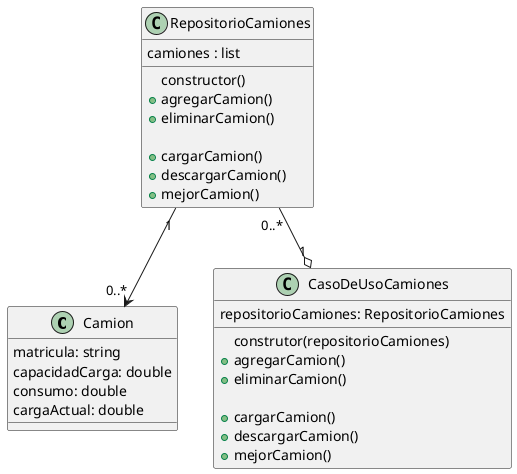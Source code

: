 @startuml

class Camion{
    matricula: string
    capacidadCarga: double
    consumo: double
    cargaActual: double
}




class RepositorioCamiones{
    camiones : list 

    constructor()
    +agregarCamion()  
    +eliminarCamion() 

    +cargarCamion()   
    +descargarCamion()
    +mejorCamion()
}

class CasoDeUsoCamiones{
    repositorioCamiones: RepositorioCamiones
    construtor(repositorioCamiones)
    +agregarCamion()  
    +eliminarCamion() 

    +cargarCamion()   
    +descargarCamion()
    +mejorCamion()

}

RepositorioCamiones "1" --> "0..*" Camion
RepositorioCamiones "0..*" --o "1" CasoDeUsoCamiones
@enduml
